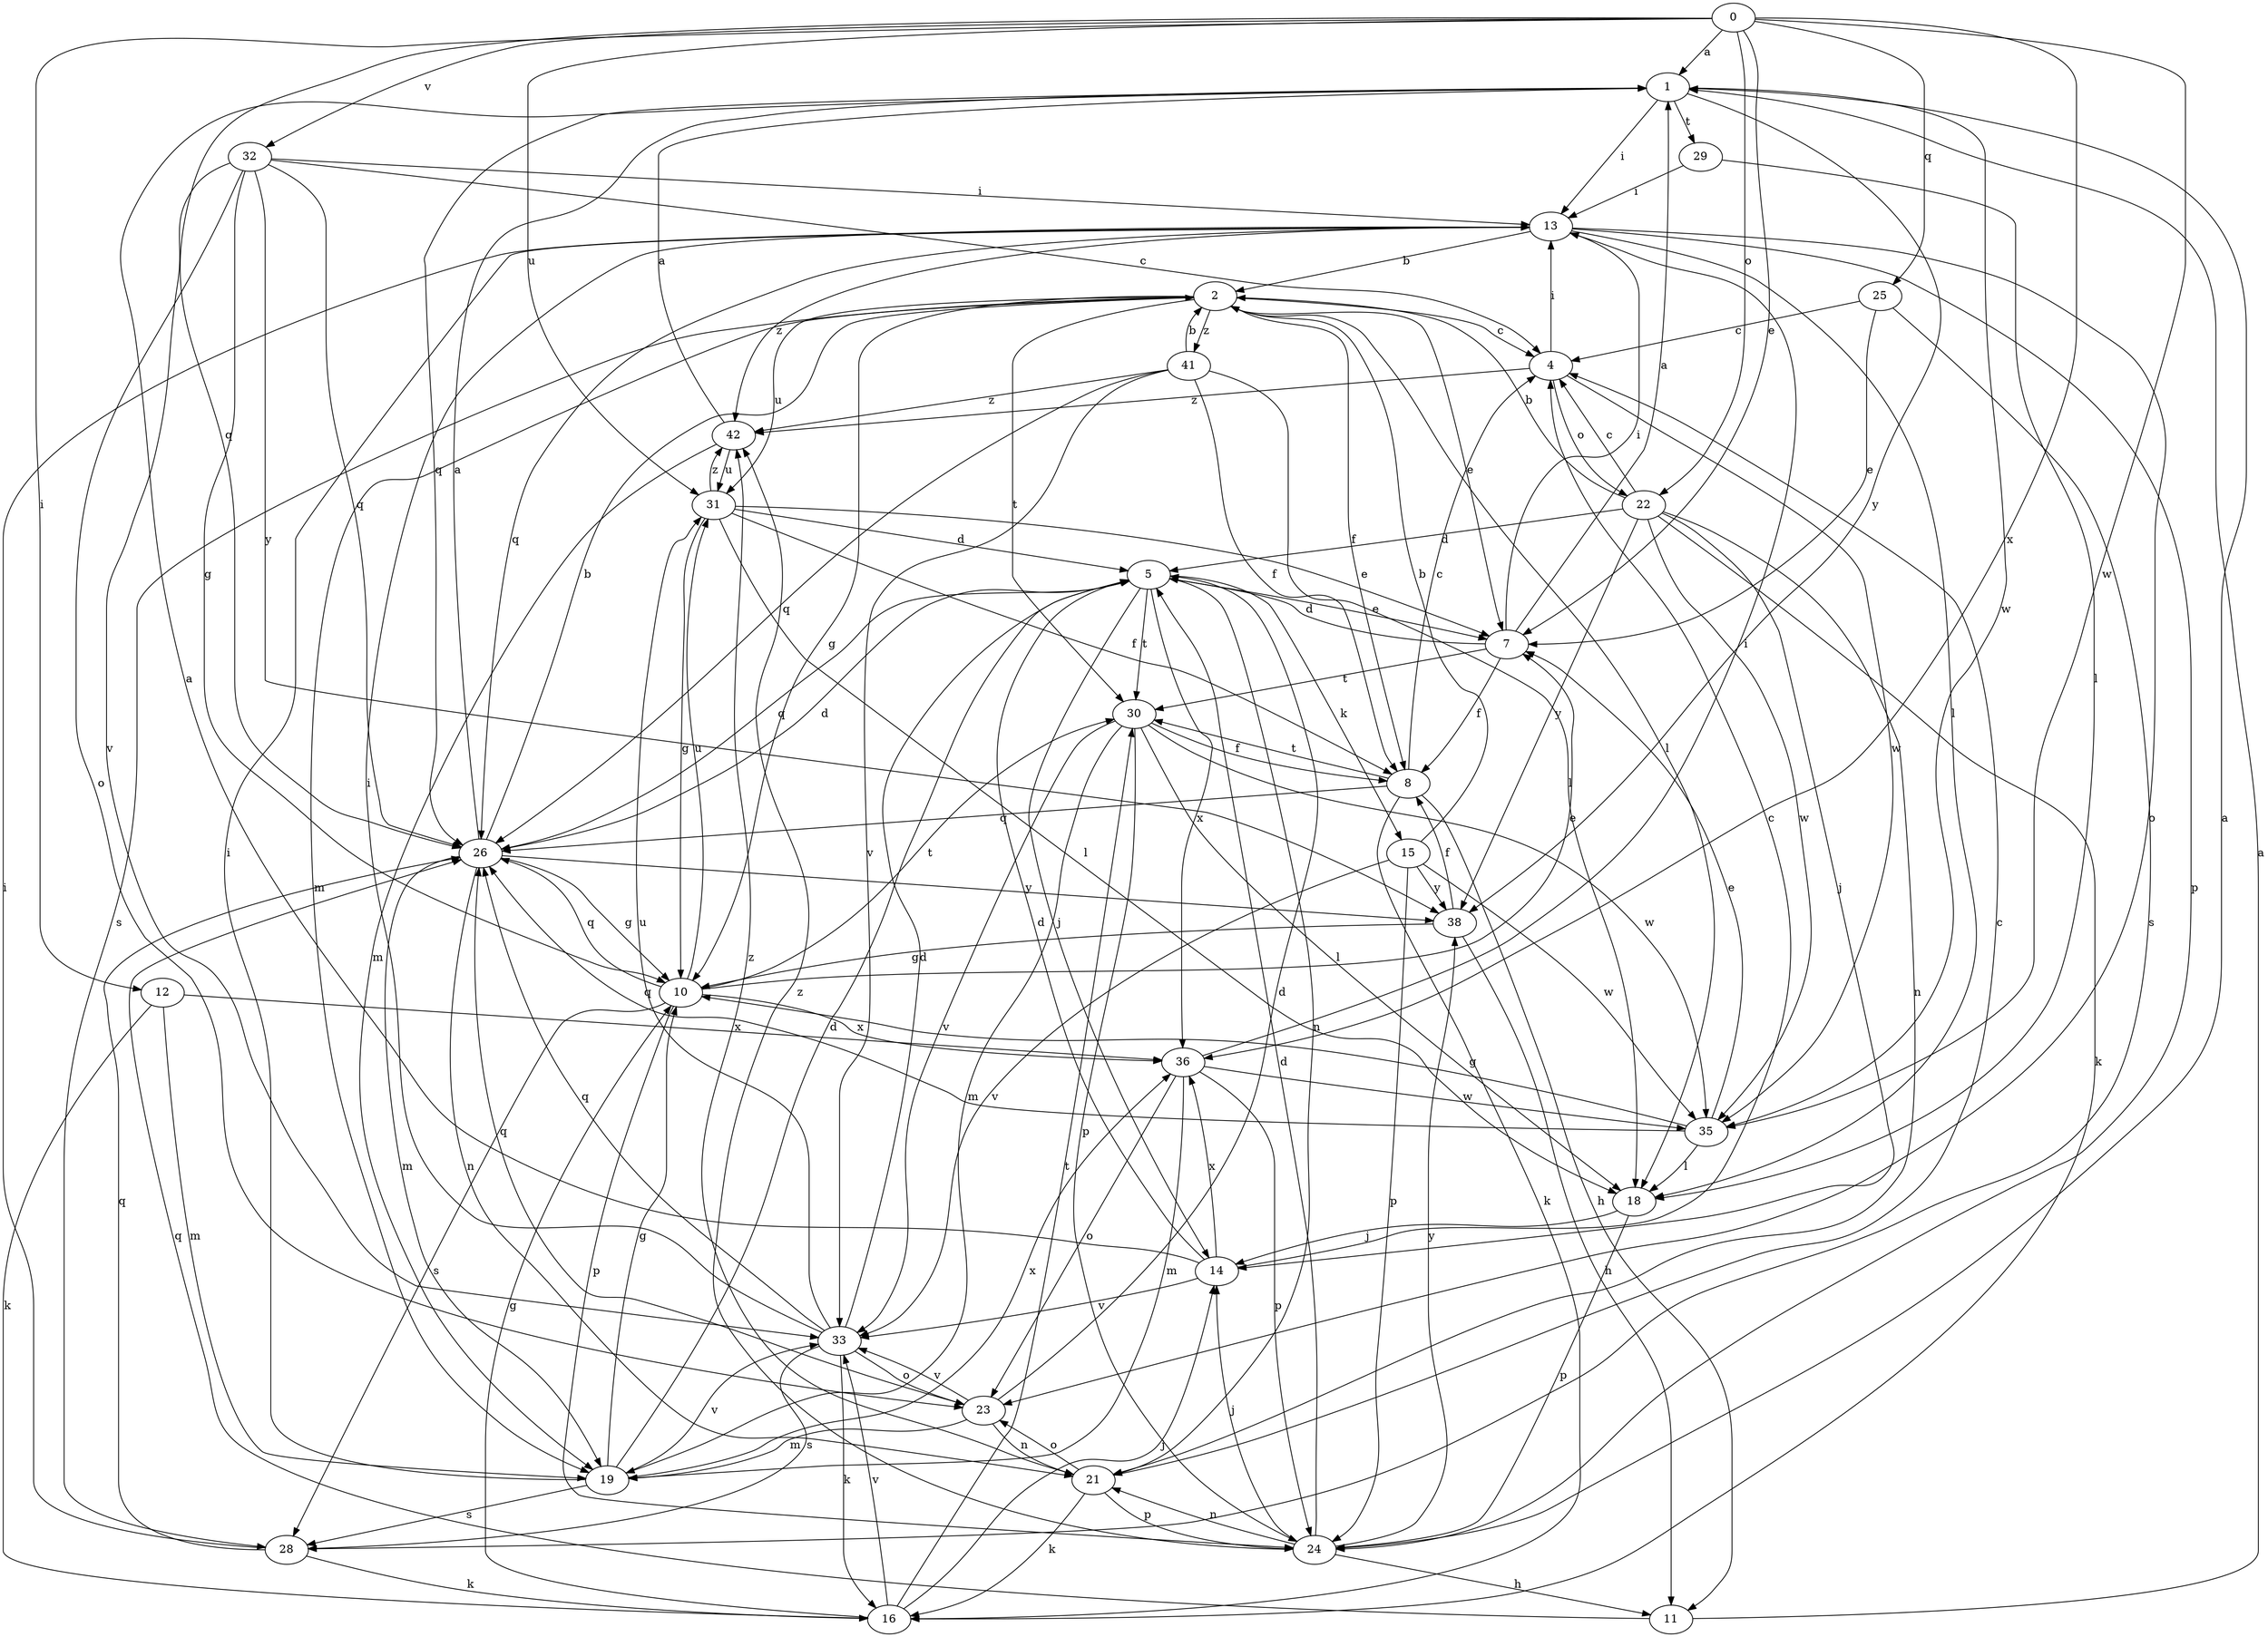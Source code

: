 strict digraph  {
0;
1;
2;
4;
5;
7;
8;
10;
11;
12;
13;
14;
15;
16;
18;
19;
21;
22;
23;
24;
25;
26;
28;
29;
30;
31;
32;
33;
35;
36;
38;
41;
42;
0 -> 1  [label=a];
0 -> 7  [label=e];
0 -> 12  [label=i];
0 -> 22  [label=o];
0 -> 25  [label=q];
0 -> 26  [label=q];
0 -> 31  [label=u];
0 -> 32  [label=v];
0 -> 35  [label=w];
0 -> 36  [label=x];
1 -> 13  [label=i];
1 -> 26  [label=q];
1 -> 29  [label=t];
1 -> 35  [label=w];
1 -> 38  [label=y];
2 -> 4  [label=c];
2 -> 7  [label=e];
2 -> 8  [label=f];
2 -> 10  [label=g];
2 -> 18  [label=l];
2 -> 19  [label=m];
2 -> 28  [label=s];
2 -> 30  [label=t];
2 -> 31  [label=u];
2 -> 41  [label=z];
4 -> 13  [label=i];
4 -> 22  [label=o];
4 -> 35  [label=w];
4 -> 42  [label=z];
5 -> 7  [label=e];
5 -> 14  [label=j];
5 -> 15  [label=k];
5 -> 21  [label=n];
5 -> 26  [label=q];
5 -> 30  [label=t];
5 -> 36  [label=x];
7 -> 1  [label=a];
7 -> 5  [label=d];
7 -> 8  [label=f];
7 -> 13  [label=i];
7 -> 30  [label=t];
8 -> 4  [label=c];
8 -> 11  [label=h];
8 -> 16  [label=k];
8 -> 26  [label=q];
8 -> 30  [label=t];
10 -> 7  [label=e];
10 -> 24  [label=p];
10 -> 26  [label=q];
10 -> 28  [label=s];
10 -> 30  [label=t];
10 -> 31  [label=u];
10 -> 36  [label=x];
11 -> 1  [label=a];
11 -> 26  [label=q];
12 -> 16  [label=k];
12 -> 19  [label=m];
12 -> 36  [label=x];
13 -> 2  [label=b];
13 -> 18  [label=l];
13 -> 23  [label=o];
13 -> 24  [label=p];
13 -> 26  [label=q];
13 -> 42  [label=z];
14 -> 1  [label=a];
14 -> 4  [label=c];
14 -> 5  [label=d];
14 -> 33  [label=v];
14 -> 36  [label=x];
15 -> 2  [label=b];
15 -> 24  [label=p];
15 -> 33  [label=v];
15 -> 35  [label=w];
15 -> 38  [label=y];
16 -> 10  [label=g];
16 -> 14  [label=j];
16 -> 30  [label=t];
16 -> 33  [label=v];
18 -> 14  [label=j];
18 -> 24  [label=p];
19 -> 5  [label=d];
19 -> 10  [label=g];
19 -> 13  [label=i];
19 -> 28  [label=s];
19 -> 33  [label=v];
19 -> 36  [label=x];
21 -> 4  [label=c];
21 -> 16  [label=k];
21 -> 23  [label=o];
21 -> 24  [label=p];
21 -> 42  [label=z];
22 -> 2  [label=b];
22 -> 4  [label=c];
22 -> 5  [label=d];
22 -> 14  [label=j];
22 -> 16  [label=k];
22 -> 21  [label=n];
22 -> 35  [label=w];
22 -> 38  [label=y];
23 -> 5  [label=d];
23 -> 19  [label=m];
23 -> 21  [label=n];
23 -> 26  [label=q];
23 -> 33  [label=v];
24 -> 1  [label=a];
24 -> 5  [label=d];
24 -> 11  [label=h];
24 -> 14  [label=j];
24 -> 21  [label=n];
24 -> 38  [label=y];
24 -> 42  [label=z];
25 -> 4  [label=c];
25 -> 7  [label=e];
25 -> 28  [label=s];
26 -> 1  [label=a];
26 -> 2  [label=b];
26 -> 5  [label=d];
26 -> 10  [label=g];
26 -> 19  [label=m];
26 -> 21  [label=n];
26 -> 38  [label=y];
28 -> 13  [label=i];
28 -> 16  [label=k];
28 -> 26  [label=q];
29 -> 13  [label=i];
29 -> 18  [label=l];
30 -> 8  [label=f];
30 -> 18  [label=l];
30 -> 19  [label=m];
30 -> 24  [label=p];
30 -> 33  [label=v];
30 -> 35  [label=w];
31 -> 5  [label=d];
31 -> 7  [label=e];
31 -> 8  [label=f];
31 -> 10  [label=g];
31 -> 18  [label=l];
31 -> 42  [label=z];
32 -> 4  [label=c];
32 -> 10  [label=g];
32 -> 13  [label=i];
32 -> 23  [label=o];
32 -> 26  [label=q];
32 -> 33  [label=v];
32 -> 38  [label=y];
33 -> 5  [label=d];
33 -> 13  [label=i];
33 -> 16  [label=k];
33 -> 23  [label=o];
33 -> 26  [label=q];
33 -> 28  [label=s];
33 -> 31  [label=u];
35 -> 7  [label=e];
35 -> 10  [label=g];
35 -> 18  [label=l];
35 -> 26  [label=q];
36 -> 13  [label=i];
36 -> 19  [label=m];
36 -> 23  [label=o];
36 -> 24  [label=p];
36 -> 35  [label=w];
38 -> 8  [label=f];
38 -> 10  [label=g];
38 -> 11  [label=h];
41 -> 2  [label=b];
41 -> 8  [label=f];
41 -> 18  [label=l];
41 -> 26  [label=q];
41 -> 33  [label=v];
41 -> 42  [label=z];
42 -> 1  [label=a];
42 -> 19  [label=m];
42 -> 31  [label=u];
}
